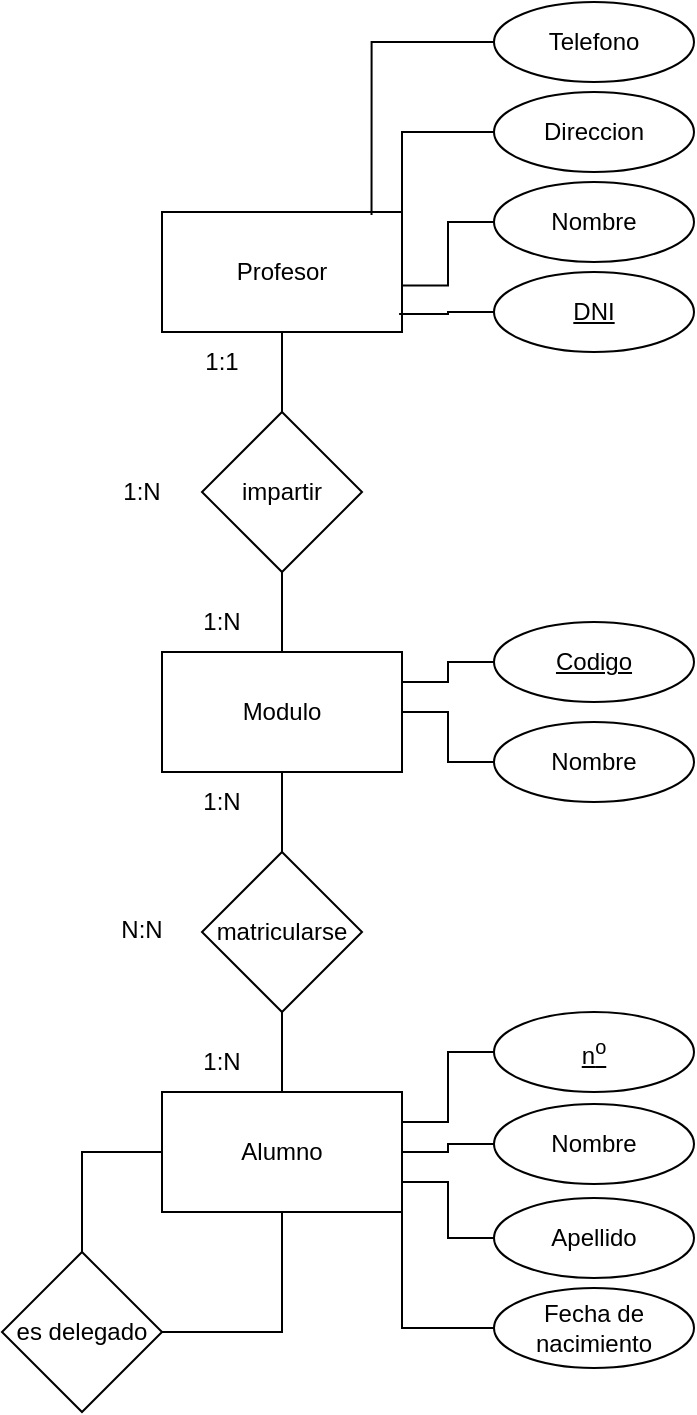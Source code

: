 <mxfile version="21.8.2" type="github">
  <diagram name="Página-1" id="vOhGdilDTs-STNVr9IPA">
    <mxGraphModel dx="644" dy="795" grid="1" gridSize="10" guides="1" tooltips="1" connect="1" arrows="1" fold="1" page="1" pageScale="1" pageWidth="827" pageHeight="1169" math="0" shadow="0">
      <root>
        <mxCell id="0" />
        <mxCell id="1" parent="0" />
        <mxCell id="OY-Vd0WlKixnU0CxxPwk-6" style="edgeStyle=orthogonalEdgeStyle;rounded=0;orthogonalLoop=1;jettySize=auto;html=1;endArrow=none;endFill=0;" edge="1" parent="1" source="OY-Vd0WlKixnU0CxxPwk-1" target="OY-Vd0WlKixnU0CxxPwk-4">
          <mxGeometry relative="1" as="geometry" />
        </mxCell>
        <mxCell id="OY-Vd0WlKixnU0CxxPwk-1" value="Profesor" style="rounded=0;whiteSpace=wrap;html=1;" vertex="1" parent="1">
          <mxGeometry x="294" y="150" width="120" height="60" as="geometry" />
        </mxCell>
        <mxCell id="OY-Vd0WlKixnU0CxxPwk-12" style="edgeStyle=orthogonalEdgeStyle;rounded=0;orthogonalLoop=1;jettySize=auto;html=1;entryX=1;entryY=0.5;entryDx=0;entryDy=0;endArrow=none;endFill=0;" edge="1" parent="1" source="OY-Vd0WlKixnU0CxxPwk-2" target="OY-Vd0WlKixnU0CxxPwk-11">
          <mxGeometry relative="1" as="geometry" />
        </mxCell>
        <mxCell id="OY-Vd0WlKixnU0CxxPwk-2" value="Alumno" style="rounded=0;whiteSpace=wrap;html=1;" vertex="1" parent="1">
          <mxGeometry x="294" y="590" width="120" height="60" as="geometry" />
        </mxCell>
        <mxCell id="OY-Vd0WlKixnU0CxxPwk-8" style="edgeStyle=orthogonalEdgeStyle;rounded=0;orthogonalLoop=1;jettySize=auto;html=1;endArrow=none;endFill=0;" edge="1" parent="1" source="OY-Vd0WlKixnU0CxxPwk-3" target="OY-Vd0WlKixnU0CxxPwk-5">
          <mxGeometry relative="1" as="geometry" />
        </mxCell>
        <mxCell id="OY-Vd0WlKixnU0CxxPwk-3" value="Modulo" style="rounded=0;whiteSpace=wrap;html=1;" vertex="1" parent="1">
          <mxGeometry x="294" y="370" width="120" height="60" as="geometry" />
        </mxCell>
        <mxCell id="OY-Vd0WlKixnU0CxxPwk-7" style="edgeStyle=orthogonalEdgeStyle;rounded=0;orthogonalLoop=1;jettySize=auto;html=1;entryX=0.5;entryY=0;entryDx=0;entryDy=0;endArrow=none;endFill=0;" edge="1" parent="1" source="OY-Vd0WlKixnU0CxxPwk-4" target="OY-Vd0WlKixnU0CxxPwk-3">
          <mxGeometry relative="1" as="geometry" />
        </mxCell>
        <mxCell id="OY-Vd0WlKixnU0CxxPwk-4" value="impartir" style="rhombus;whiteSpace=wrap;html=1;" vertex="1" parent="1">
          <mxGeometry x="314" y="250" width="80" height="80" as="geometry" />
        </mxCell>
        <mxCell id="OY-Vd0WlKixnU0CxxPwk-9" style="edgeStyle=orthogonalEdgeStyle;rounded=0;orthogonalLoop=1;jettySize=auto;html=1;endArrow=none;endFill=0;" edge="1" parent="1" source="OY-Vd0WlKixnU0CxxPwk-5" target="OY-Vd0WlKixnU0CxxPwk-2">
          <mxGeometry relative="1" as="geometry" />
        </mxCell>
        <mxCell id="OY-Vd0WlKixnU0CxxPwk-5" value="matricularse" style="rhombus;whiteSpace=wrap;html=1;" vertex="1" parent="1">
          <mxGeometry x="314" y="470" width="80" height="80" as="geometry" />
        </mxCell>
        <mxCell id="OY-Vd0WlKixnU0CxxPwk-13" style="edgeStyle=orthogonalEdgeStyle;rounded=0;orthogonalLoop=1;jettySize=auto;html=1;entryX=0;entryY=0.5;entryDx=0;entryDy=0;endArrow=none;endFill=0;" edge="1" parent="1" source="OY-Vd0WlKixnU0CxxPwk-11" target="OY-Vd0WlKixnU0CxxPwk-2">
          <mxGeometry relative="1" as="geometry" />
        </mxCell>
        <mxCell id="OY-Vd0WlKixnU0CxxPwk-11" value="es delegado" style="rhombus;whiteSpace=wrap;html=1;" vertex="1" parent="1">
          <mxGeometry x="214" y="670" width="80" height="80" as="geometry" />
        </mxCell>
        <mxCell id="OY-Vd0WlKixnU0CxxPwk-15" value="DNI" style="ellipse;whiteSpace=wrap;html=1;align=center;fontStyle=4;" vertex="1" parent="1">
          <mxGeometry x="460" y="180" width="100" height="40" as="geometry" />
        </mxCell>
        <mxCell id="OY-Vd0WlKixnU0CxxPwk-16" value="Nombre" style="ellipse;whiteSpace=wrap;html=1;" vertex="1" parent="1">
          <mxGeometry x="460" y="135" width="100" height="40" as="geometry" />
        </mxCell>
        <mxCell id="OY-Vd0WlKixnU0CxxPwk-28" style="edgeStyle=orthogonalEdgeStyle;rounded=0;orthogonalLoop=1;jettySize=auto;html=1;entryX=1;entryY=0;entryDx=0;entryDy=0;endArrow=none;endFill=0;" edge="1" parent="1" source="OY-Vd0WlKixnU0CxxPwk-17" target="OY-Vd0WlKixnU0CxxPwk-1">
          <mxGeometry relative="1" as="geometry" />
        </mxCell>
        <mxCell id="OY-Vd0WlKixnU0CxxPwk-17" value="Direccion" style="ellipse;whiteSpace=wrap;html=1;" vertex="1" parent="1">
          <mxGeometry x="460" y="90" width="100" height="40" as="geometry" />
        </mxCell>
        <mxCell id="OY-Vd0WlKixnU0CxxPwk-18" value="Telefono" style="ellipse;whiteSpace=wrap;html=1;" vertex="1" parent="1">
          <mxGeometry x="460" y="45" width="100" height="40" as="geometry" />
        </mxCell>
        <mxCell id="OY-Vd0WlKixnU0CxxPwk-30" style="edgeStyle=orthogonalEdgeStyle;rounded=0;orthogonalLoop=1;jettySize=auto;html=1;entryX=1;entryY=0.25;entryDx=0;entryDy=0;endArrow=none;endFill=0;" edge="1" parent="1" source="OY-Vd0WlKixnU0CxxPwk-19" target="OY-Vd0WlKixnU0CxxPwk-3">
          <mxGeometry relative="1" as="geometry" />
        </mxCell>
        <mxCell id="OY-Vd0WlKixnU0CxxPwk-19" value="Codigo" style="ellipse;whiteSpace=wrap;html=1;align=center;fontStyle=4;" vertex="1" parent="1">
          <mxGeometry x="460" y="355" width="100" height="40" as="geometry" />
        </mxCell>
        <mxCell id="OY-Vd0WlKixnU0CxxPwk-31" style="edgeStyle=orthogonalEdgeStyle;rounded=0;orthogonalLoop=1;jettySize=auto;html=1;entryX=1;entryY=0.5;entryDx=0;entryDy=0;endArrow=none;endFill=0;" edge="1" parent="1" source="OY-Vd0WlKixnU0CxxPwk-20" target="OY-Vd0WlKixnU0CxxPwk-3">
          <mxGeometry relative="1" as="geometry" />
        </mxCell>
        <mxCell id="OY-Vd0WlKixnU0CxxPwk-20" value="Nombre" style="ellipse;whiteSpace=wrap;html=1;" vertex="1" parent="1">
          <mxGeometry x="460" y="405" width="100" height="40" as="geometry" />
        </mxCell>
        <mxCell id="OY-Vd0WlKixnU0CxxPwk-32" style="edgeStyle=orthogonalEdgeStyle;rounded=0;orthogonalLoop=1;jettySize=auto;html=1;entryX=1;entryY=0.25;entryDx=0;entryDy=0;endArrow=none;endFill=0;" edge="1" parent="1" source="OY-Vd0WlKixnU0CxxPwk-21" target="OY-Vd0WlKixnU0CxxPwk-2">
          <mxGeometry relative="1" as="geometry" />
        </mxCell>
        <mxCell id="OY-Vd0WlKixnU0CxxPwk-21" value="n&lt;sup&gt;o&lt;/sup&gt;" style="ellipse;whiteSpace=wrap;html=1;align=center;fontStyle=4;" vertex="1" parent="1">
          <mxGeometry x="460" y="550" width="100" height="40" as="geometry" />
        </mxCell>
        <mxCell id="OY-Vd0WlKixnU0CxxPwk-33" style="edgeStyle=orthogonalEdgeStyle;rounded=0;orthogonalLoop=1;jettySize=auto;html=1;entryX=1;entryY=0.5;entryDx=0;entryDy=0;endArrow=none;endFill=0;" edge="1" parent="1" source="OY-Vd0WlKixnU0CxxPwk-22" target="OY-Vd0WlKixnU0CxxPwk-2">
          <mxGeometry relative="1" as="geometry" />
        </mxCell>
        <mxCell id="OY-Vd0WlKixnU0CxxPwk-22" value="Nombre" style="ellipse;whiteSpace=wrap;html=1;" vertex="1" parent="1">
          <mxGeometry x="460" y="596" width="100" height="40" as="geometry" />
        </mxCell>
        <mxCell id="OY-Vd0WlKixnU0CxxPwk-34" style="edgeStyle=orthogonalEdgeStyle;rounded=0;orthogonalLoop=1;jettySize=auto;html=1;entryX=1;entryY=0.75;entryDx=0;entryDy=0;endArrow=none;endFill=0;" edge="1" parent="1" source="OY-Vd0WlKixnU0CxxPwk-23" target="OY-Vd0WlKixnU0CxxPwk-2">
          <mxGeometry relative="1" as="geometry" />
        </mxCell>
        <mxCell id="OY-Vd0WlKixnU0CxxPwk-23" value="Apellido" style="ellipse;whiteSpace=wrap;html=1;" vertex="1" parent="1">
          <mxGeometry x="460" y="643" width="100" height="40" as="geometry" />
        </mxCell>
        <mxCell id="OY-Vd0WlKixnU0CxxPwk-35" style="edgeStyle=orthogonalEdgeStyle;rounded=0;orthogonalLoop=1;jettySize=auto;html=1;entryX=1;entryY=1;entryDx=0;entryDy=0;endArrow=none;endFill=0;" edge="1" parent="1" source="OY-Vd0WlKixnU0CxxPwk-24" target="OY-Vd0WlKixnU0CxxPwk-2">
          <mxGeometry relative="1" as="geometry" />
        </mxCell>
        <mxCell id="OY-Vd0WlKixnU0CxxPwk-24" value="Fecha de nacimiento" style="ellipse;whiteSpace=wrap;html=1;" vertex="1" parent="1">
          <mxGeometry x="460" y="688" width="100" height="40" as="geometry" />
        </mxCell>
        <mxCell id="OY-Vd0WlKixnU0CxxPwk-26" style="edgeStyle=orthogonalEdgeStyle;rounded=0;orthogonalLoop=1;jettySize=auto;html=1;entryX=0.988;entryY=0.85;entryDx=0;entryDy=0;entryPerimeter=0;endArrow=none;endFill=0;" edge="1" parent="1" source="OY-Vd0WlKixnU0CxxPwk-15" target="OY-Vd0WlKixnU0CxxPwk-1">
          <mxGeometry relative="1" as="geometry" />
        </mxCell>
        <mxCell id="OY-Vd0WlKixnU0CxxPwk-27" style="edgeStyle=orthogonalEdgeStyle;rounded=0;orthogonalLoop=1;jettySize=auto;html=1;entryX=0.996;entryY=0.612;entryDx=0;entryDy=0;entryPerimeter=0;endArrow=none;endFill=0;" edge="1" parent="1" source="OY-Vd0WlKixnU0CxxPwk-16" target="OY-Vd0WlKixnU0CxxPwk-1">
          <mxGeometry relative="1" as="geometry" />
        </mxCell>
        <mxCell id="OY-Vd0WlKixnU0CxxPwk-29" style="edgeStyle=orthogonalEdgeStyle;rounded=0;orthogonalLoop=1;jettySize=auto;html=1;entryX=0.873;entryY=0.025;entryDx=0;entryDy=0;entryPerimeter=0;endArrow=none;endFill=0;" edge="1" parent="1" source="OY-Vd0WlKixnU0CxxPwk-18" target="OY-Vd0WlKixnU0CxxPwk-1">
          <mxGeometry relative="1" as="geometry" />
        </mxCell>
        <mxCell id="OY-Vd0WlKixnU0CxxPwk-36" value="1:1" style="text;html=1;strokeColor=none;fillColor=none;align=center;verticalAlign=middle;whiteSpace=wrap;rounded=0;" vertex="1" parent="1">
          <mxGeometry x="294" y="210" width="60" height="30" as="geometry" />
        </mxCell>
        <mxCell id="OY-Vd0WlKixnU0CxxPwk-37" value="1:N" style="text;html=1;strokeColor=none;fillColor=none;align=center;verticalAlign=middle;whiteSpace=wrap;rounded=0;" vertex="1" parent="1">
          <mxGeometry x="294" y="340" width="60" height="30" as="geometry" />
        </mxCell>
        <mxCell id="OY-Vd0WlKixnU0CxxPwk-38" value="1:N" style="text;html=1;strokeColor=none;fillColor=none;align=center;verticalAlign=middle;whiteSpace=wrap;rounded=0;" vertex="1" parent="1">
          <mxGeometry x="254" y="275" width="60" height="30" as="geometry" />
        </mxCell>
        <mxCell id="OY-Vd0WlKixnU0CxxPwk-39" value="1:N" style="text;html=1;strokeColor=none;fillColor=none;align=center;verticalAlign=middle;whiteSpace=wrap;rounded=0;" vertex="1" parent="1">
          <mxGeometry x="294" y="430" width="60" height="30" as="geometry" />
        </mxCell>
        <mxCell id="OY-Vd0WlKixnU0CxxPwk-40" value="1:N" style="text;html=1;strokeColor=none;fillColor=none;align=center;verticalAlign=middle;whiteSpace=wrap;rounded=0;" vertex="1" parent="1">
          <mxGeometry x="294" y="560" width="60" height="30" as="geometry" />
        </mxCell>
        <mxCell id="OY-Vd0WlKixnU0CxxPwk-41" value="N:N" style="text;html=1;strokeColor=none;fillColor=none;align=center;verticalAlign=middle;whiteSpace=wrap;rounded=0;" vertex="1" parent="1">
          <mxGeometry x="254" y="494" width="60" height="30" as="geometry" />
        </mxCell>
      </root>
    </mxGraphModel>
  </diagram>
</mxfile>
